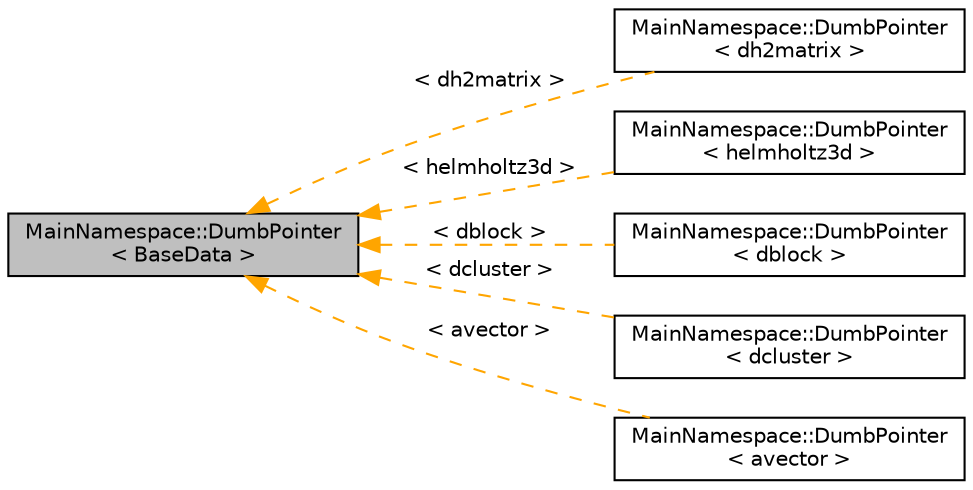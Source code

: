 digraph "MainNamespace::DumbPointer&lt; BaseData &gt;"
{
 // INTERACTIVE_SVG=YES
 // LATEX_PDF_SIZE
  edge [fontname="Helvetica",fontsize="10",labelfontname="Helvetica",labelfontsize="10"];
  node [fontname="Helvetica",fontsize="10",shape=record];
  rankdir="LR";
  Node1 [label="MainNamespace::DumbPointer\l\< BaseData \>",height=0.2,width=0.4,color="black", fillcolor="grey75", style="filled", fontcolor="black",tooltip=" "];
  Node1 -> Node2 [dir="back",color="orange",fontsize="10",style="dashed",label=" \< dh2matrix \>" ,fontname="Helvetica"];
  Node2 [label="MainNamespace::DumbPointer\l\< dh2matrix \>",height=0.2,width=0.4,color="black", fillcolor="white", style="filled",URL="$class_main_namespace_1_1_dumb_pointer.html",tooltip=" "];
  Node1 -> Node3 [dir="back",color="orange",fontsize="10",style="dashed",label=" \< helmholtz3d \>" ,fontname="Helvetica"];
  Node3 [label="MainNamespace::DumbPointer\l\< helmholtz3d \>",height=0.2,width=0.4,color="black", fillcolor="white", style="filled",URL="$class_main_namespace_1_1_dumb_pointer.html",tooltip=" "];
  Node1 -> Node4 [dir="back",color="orange",fontsize="10",style="dashed",label=" \< dblock \>" ,fontname="Helvetica"];
  Node4 [label="MainNamespace::DumbPointer\l\< dblock \>",height=0.2,width=0.4,color="black", fillcolor="white", style="filled",URL="$class_main_namespace_1_1_dumb_pointer.html",tooltip=" "];
  Node1 -> Node5 [dir="back",color="orange",fontsize="10",style="dashed",label=" \< dcluster \>" ,fontname="Helvetica"];
  Node5 [label="MainNamespace::DumbPointer\l\< dcluster \>",height=0.2,width=0.4,color="black", fillcolor="white", style="filled",URL="$class_main_namespace_1_1_dumb_pointer.html",tooltip=" "];
  Node1 -> Node6 [dir="back",color="orange",fontsize="10",style="dashed",label=" \< avector \>" ,fontname="Helvetica"];
  Node6 [label="MainNamespace::DumbPointer\l\< avector \>",height=0.2,width=0.4,color="black", fillcolor="white", style="filled",URL="$class_main_namespace_1_1_dumb_pointer.html",tooltip=" "];
}
